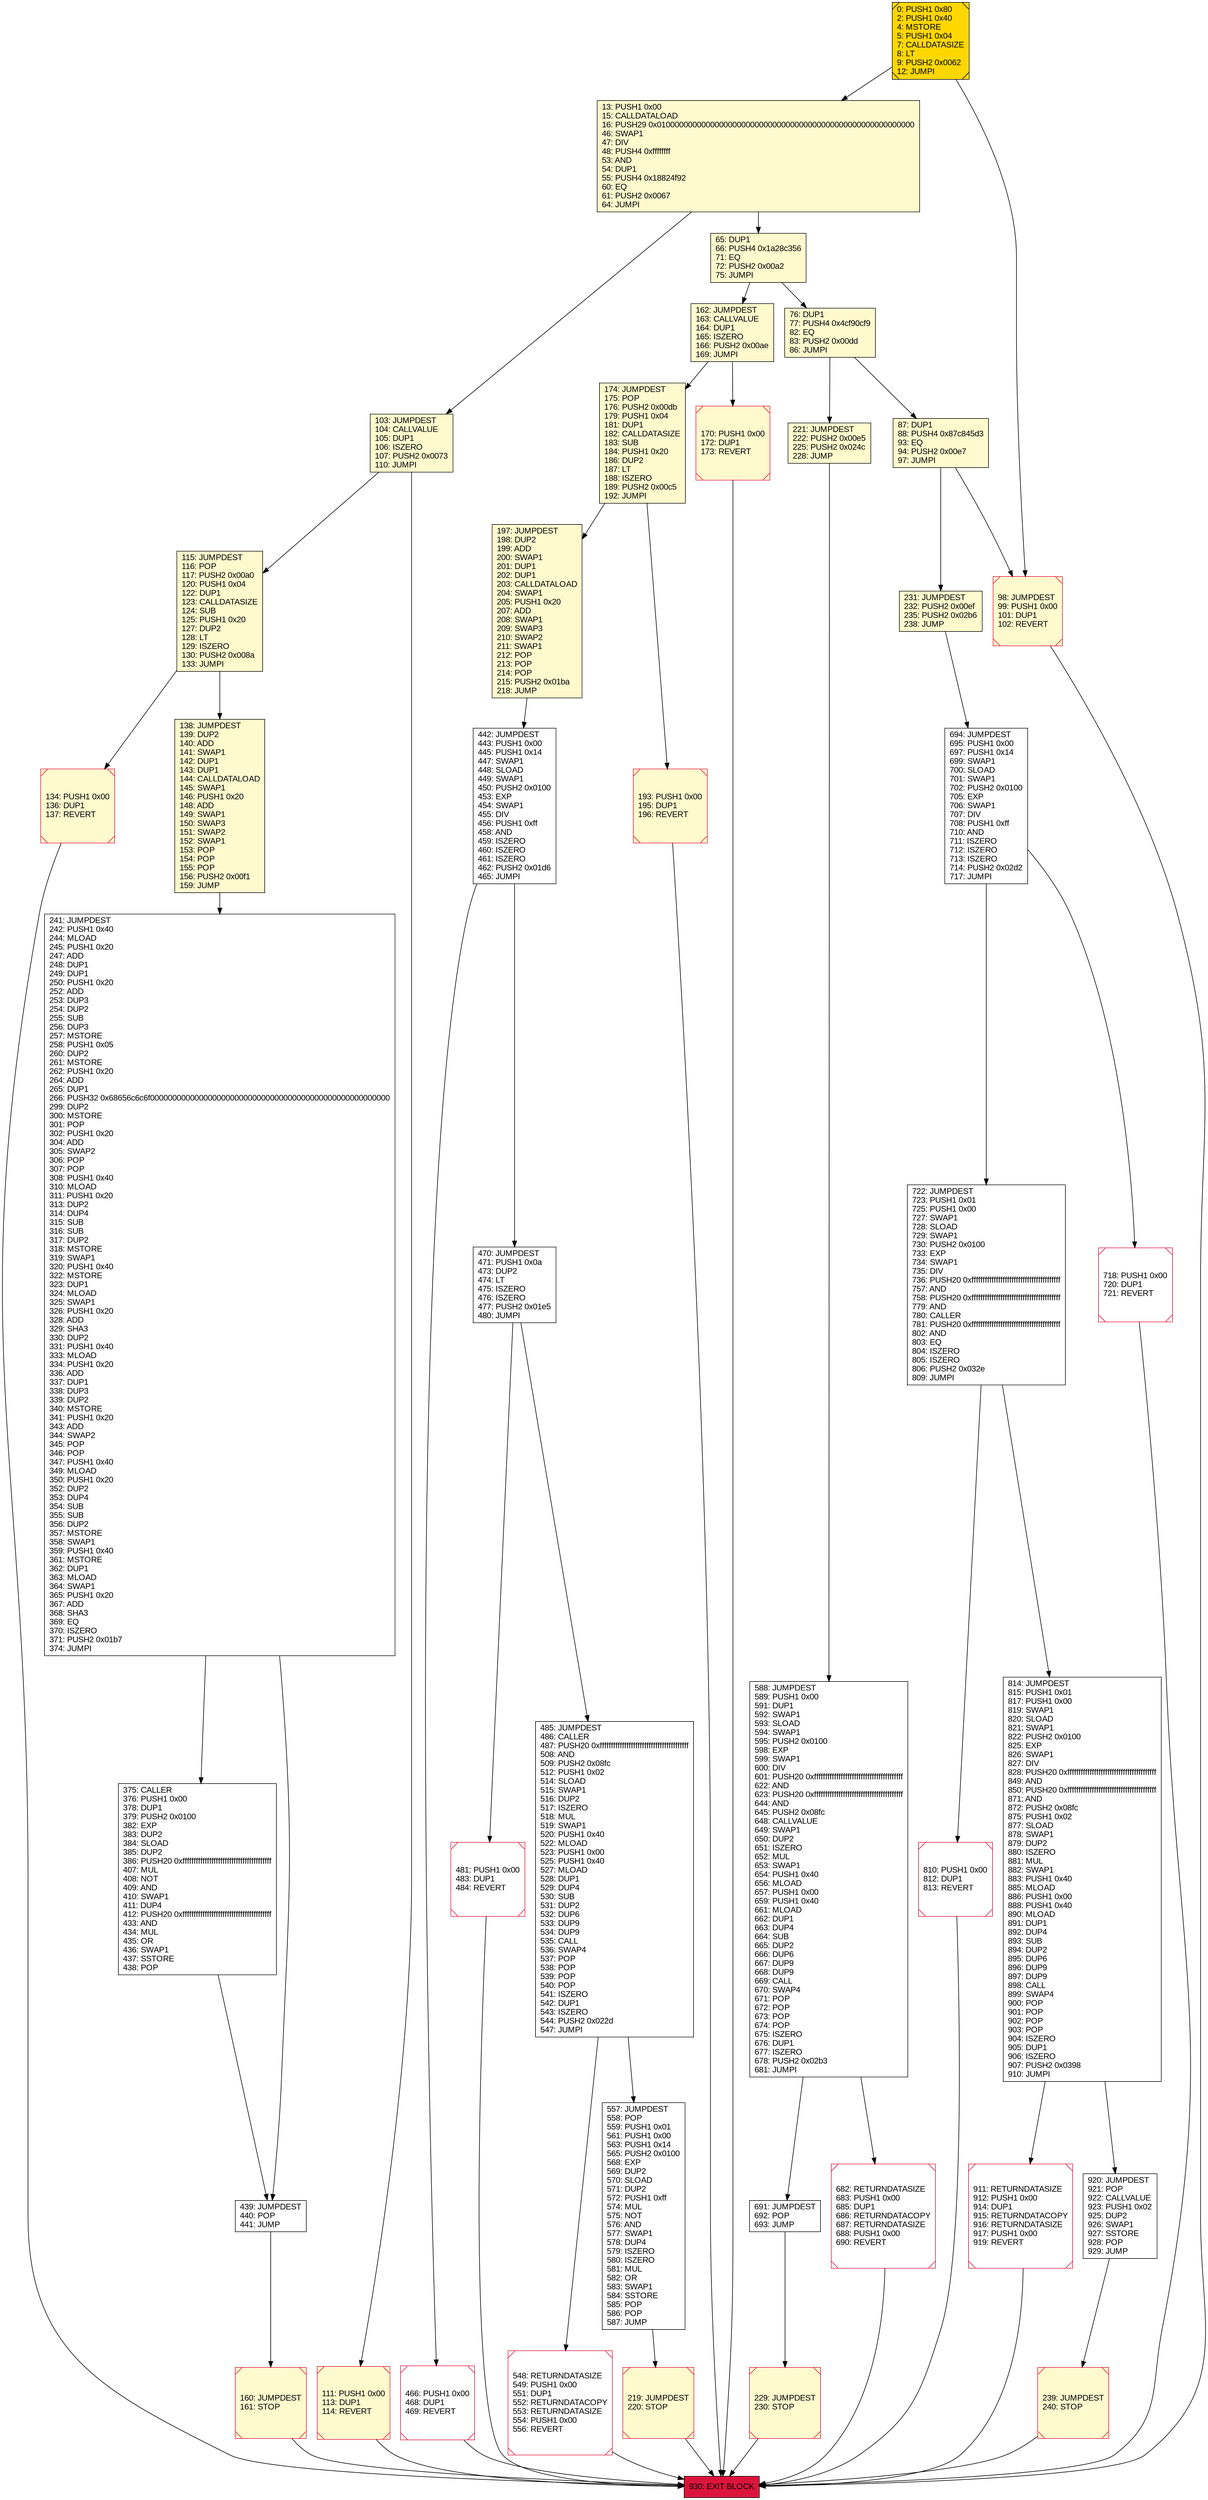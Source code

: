 digraph G {
bgcolor=transparent rankdir=UD;
node [shape=box style=filled color=black fillcolor=white fontname=arial fontcolor=black];
481 [label="481: PUSH1 0x00\l483: DUP1\l484: REVERT\l" shape=Msquare color=crimson ];
920 [label="920: JUMPDEST\l921: POP\l922: CALLVALUE\l923: PUSH1 0x02\l925: DUP2\l926: SWAP1\l927: SSTORE\l928: POP\l929: JUMP\l" ];
197 [label="197: JUMPDEST\l198: DUP2\l199: ADD\l200: SWAP1\l201: DUP1\l202: DUP1\l203: CALLDATALOAD\l204: SWAP1\l205: PUSH1 0x20\l207: ADD\l208: SWAP1\l209: SWAP3\l210: SWAP2\l211: SWAP1\l212: POP\l213: POP\l214: POP\l215: PUSH2 0x01ba\l218: JUMP\l" fillcolor=lemonchiffon ];
694 [label="694: JUMPDEST\l695: PUSH1 0x00\l697: PUSH1 0x14\l699: SWAP1\l700: SLOAD\l701: SWAP1\l702: PUSH2 0x0100\l705: EXP\l706: SWAP1\l707: DIV\l708: PUSH1 0xff\l710: AND\l711: ISZERO\l712: ISZERO\l713: ISZERO\l714: PUSH2 0x02d2\l717: JUMPI\l" ];
103 [label="103: JUMPDEST\l104: CALLVALUE\l105: DUP1\l106: ISZERO\l107: PUSH2 0x0073\l110: JUMPI\l" fillcolor=lemonchiffon ];
87 [label="87: DUP1\l88: PUSH4 0x87c845d3\l93: EQ\l94: PUSH2 0x00e7\l97: JUMPI\l" fillcolor=lemonchiffon ];
170 [label="170: PUSH1 0x00\l172: DUP1\l173: REVERT\l" fillcolor=lemonchiffon shape=Msquare color=crimson ];
810 [label="810: PUSH1 0x00\l812: DUP1\l813: REVERT\l" shape=Msquare color=crimson ];
111 [label="111: PUSH1 0x00\l113: DUP1\l114: REVERT\l" fillcolor=lemonchiffon shape=Msquare color=crimson ];
219 [label="219: JUMPDEST\l220: STOP\l" fillcolor=lemonchiffon shape=Msquare color=crimson ];
439 [label="439: JUMPDEST\l440: POP\l441: JUMP\l" ];
174 [label="174: JUMPDEST\l175: POP\l176: PUSH2 0x00db\l179: PUSH1 0x04\l181: DUP1\l182: CALLDATASIZE\l183: SUB\l184: PUSH1 0x20\l186: DUP2\l187: LT\l188: ISZERO\l189: PUSH2 0x00c5\l192: JUMPI\l" fillcolor=lemonchiffon ];
115 [label="115: JUMPDEST\l116: POP\l117: PUSH2 0x00a0\l120: PUSH1 0x04\l122: DUP1\l123: CALLDATASIZE\l124: SUB\l125: PUSH1 0x20\l127: DUP2\l128: LT\l129: ISZERO\l130: PUSH2 0x008a\l133: JUMPI\l" fillcolor=lemonchiffon ];
691 [label="691: JUMPDEST\l692: POP\l693: JUMP\l" ];
911 [label="911: RETURNDATASIZE\l912: PUSH1 0x00\l914: DUP1\l915: RETURNDATACOPY\l916: RETURNDATASIZE\l917: PUSH1 0x00\l919: REVERT\l" shape=Msquare color=crimson ];
470 [label="470: JUMPDEST\l471: PUSH1 0x0a\l473: DUP2\l474: LT\l475: ISZERO\l476: ISZERO\l477: PUSH2 0x01e5\l480: JUMPI\l" ];
231 [label="231: JUMPDEST\l232: PUSH2 0x00ef\l235: PUSH2 0x02b6\l238: JUMP\l" fillcolor=lemonchiffon ];
588 [label="588: JUMPDEST\l589: PUSH1 0x00\l591: DUP1\l592: SWAP1\l593: SLOAD\l594: SWAP1\l595: PUSH2 0x0100\l598: EXP\l599: SWAP1\l600: DIV\l601: PUSH20 0xffffffffffffffffffffffffffffffffffffffff\l622: AND\l623: PUSH20 0xffffffffffffffffffffffffffffffffffffffff\l644: AND\l645: PUSH2 0x08fc\l648: CALLVALUE\l649: SWAP1\l650: DUP2\l651: ISZERO\l652: MUL\l653: SWAP1\l654: PUSH1 0x40\l656: MLOAD\l657: PUSH1 0x00\l659: PUSH1 0x40\l661: MLOAD\l662: DUP1\l663: DUP4\l664: SUB\l665: DUP2\l666: DUP6\l667: DUP9\l668: DUP9\l669: CALL\l670: SWAP4\l671: POP\l672: POP\l673: POP\l674: POP\l675: ISZERO\l676: DUP1\l677: ISZERO\l678: PUSH2 0x02b3\l681: JUMPI\l" ];
722 [label="722: JUMPDEST\l723: PUSH1 0x01\l725: PUSH1 0x00\l727: SWAP1\l728: SLOAD\l729: SWAP1\l730: PUSH2 0x0100\l733: EXP\l734: SWAP1\l735: DIV\l736: PUSH20 0xffffffffffffffffffffffffffffffffffffffff\l757: AND\l758: PUSH20 0xffffffffffffffffffffffffffffffffffffffff\l779: AND\l780: CALLER\l781: PUSH20 0xffffffffffffffffffffffffffffffffffffffff\l802: AND\l803: EQ\l804: ISZERO\l805: ISZERO\l806: PUSH2 0x032e\l809: JUMPI\l" ];
138 [label="138: JUMPDEST\l139: DUP2\l140: ADD\l141: SWAP1\l142: DUP1\l143: DUP1\l144: CALLDATALOAD\l145: SWAP1\l146: PUSH1 0x20\l148: ADD\l149: SWAP1\l150: SWAP3\l151: SWAP2\l152: SWAP1\l153: POP\l154: POP\l155: POP\l156: PUSH2 0x00f1\l159: JUMP\l" fillcolor=lemonchiffon ];
193 [label="193: PUSH1 0x00\l195: DUP1\l196: REVERT\l" fillcolor=lemonchiffon shape=Msquare color=crimson ];
65 [label="65: DUP1\l66: PUSH4 0x1a28c356\l71: EQ\l72: PUSH2 0x00a2\l75: JUMPI\l" fillcolor=lemonchiffon ];
930 [label="930: EXIT BLOCK\l" fillcolor=crimson ];
814 [label="814: JUMPDEST\l815: PUSH1 0x01\l817: PUSH1 0x00\l819: SWAP1\l820: SLOAD\l821: SWAP1\l822: PUSH2 0x0100\l825: EXP\l826: SWAP1\l827: DIV\l828: PUSH20 0xffffffffffffffffffffffffffffffffffffffff\l849: AND\l850: PUSH20 0xffffffffffffffffffffffffffffffffffffffff\l871: AND\l872: PUSH2 0x08fc\l875: PUSH1 0x02\l877: SLOAD\l878: SWAP1\l879: DUP2\l880: ISZERO\l881: MUL\l882: SWAP1\l883: PUSH1 0x40\l885: MLOAD\l886: PUSH1 0x00\l888: PUSH1 0x40\l890: MLOAD\l891: DUP1\l892: DUP4\l893: SUB\l894: DUP2\l895: DUP6\l896: DUP9\l897: DUP9\l898: CALL\l899: SWAP4\l900: POP\l901: POP\l902: POP\l903: POP\l904: ISZERO\l905: DUP1\l906: ISZERO\l907: PUSH2 0x0398\l910: JUMPI\l" ];
0 [label="0: PUSH1 0x80\l2: PUSH1 0x40\l4: MSTORE\l5: PUSH1 0x04\l7: CALLDATASIZE\l8: LT\l9: PUSH2 0x0062\l12: JUMPI\l" fillcolor=lemonchiffon shape=Msquare fillcolor=gold ];
13 [label="13: PUSH1 0x00\l15: CALLDATALOAD\l16: PUSH29 0x0100000000000000000000000000000000000000000000000000000000\l46: SWAP1\l47: DIV\l48: PUSH4 0xffffffff\l53: AND\l54: DUP1\l55: PUSH4 0x18824f92\l60: EQ\l61: PUSH2 0x0067\l64: JUMPI\l" fillcolor=lemonchiffon ];
98 [label="98: JUMPDEST\l99: PUSH1 0x00\l101: DUP1\l102: REVERT\l" fillcolor=lemonchiffon shape=Msquare color=crimson ];
134 [label="134: PUSH1 0x00\l136: DUP1\l137: REVERT\l" fillcolor=lemonchiffon shape=Msquare color=crimson ];
485 [label="485: JUMPDEST\l486: CALLER\l487: PUSH20 0xffffffffffffffffffffffffffffffffffffffff\l508: AND\l509: PUSH2 0x08fc\l512: PUSH1 0x02\l514: SLOAD\l515: SWAP1\l516: DUP2\l517: ISZERO\l518: MUL\l519: SWAP1\l520: PUSH1 0x40\l522: MLOAD\l523: PUSH1 0x00\l525: PUSH1 0x40\l527: MLOAD\l528: DUP1\l529: DUP4\l530: SUB\l531: DUP2\l532: DUP6\l533: DUP9\l534: DUP9\l535: CALL\l536: SWAP4\l537: POP\l538: POP\l539: POP\l540: POP\l541: ISZERO\l542: DUP1\l543: ISZERO\l544: PUSH2 0x022d\l547: JUMPI\l" ];
162 [label="162: JUMPDEST\l163: CALLVALUE\l164: DUP1\l165: ISZERO\l166: PUSH2 0x00ae\l169: JUMPI\l" fillcolor=lemonchiffon ];
241 [label="241: JUMPDEST\l242: PUSH1 0x40\l244: MLOAD\l245: PUSH1 0x20\l247: ADD\l248: DUP1\l249: DUP1\l250: PUSH1 0x20\l252: ADD\l253: DUP3\l254: DUP2\l255: SUB\l256: DUP3\l257: MSTORE\l258: PUSH1 0x05\l260: DUP2\l261: MSTORE\l262: PUSH1 0x20\l264: ADD\l265: DUP1\l266: PUSH32 0x68656c6c6f000000000000000000000000000000000000000000000000000000\l299: DUP2\l300: MSTORE\l301: POP\l302: PUSH1 0x20\l304: ADD\l305: SWAP2\l306: POP\l307: POP\l308: PUSH1 0x40\l310: MLOAD\l311: PUSH1 0x20\l313: DUP2\l314: DUP4\l315: SUB\l316: SUB\l317: DUP2\l318: MSTORE\l319: SWAP1\l320: PUSH1 0x40\l322: MSTORE\l323: DUP1\l324: MLOAD\l325: SWAP1\l326: PUSH1 0x20\l328: ADD\l329: SHA3\l330: DUP2\l331: PUSH1 0x40\l333: MLOAD\l334: PUSH1 0x20\l336: ADD\l337: DUP1\l338: DUP3\l339: DUP2\l340: MSTORE\l341: PUSH1 0x20\l343: ADD\l344: SWAP2\l345: POP\l346: POP\l347: PUSH1 0x40\l349: MLOAD\l350: PUSH1 0x20\l352: DUP2\l353: DUP4\l354: SUB\l355: SUB\l356: DUP2\l357: MSTORE\l358: SWAP1\l359: PUSH1 0x40\l361: MSTORE\l362: DUP1\l363: MLOAD\l364: SWAP1\l365: PUSH1 0x20\l367: ADD\l368: SHA3\l369: EQ\l370: ISZERO\l371: PUSH2 0x01b7\l374: JUMPI\l" ];
221 [label="221: JUMPDEST\l222: PUSH2 0x00e5\l225: PUSH2 0x024c\l228: JUMP\l" fillcolor=lemonchiffon ];
718 [label="718: PUSH1 0x00\l720: DUP1\l721: REVERT\l" shape=Msquare color=crimson ];
229 [label="229: JUMPDEST\l230: STOP\l" fillcolor=lemonchiffon shape=Msquare color=crimson ];
682 [label="682: RETURNDATASIZE\l683: PUSH1 0x00\l685: DUP1\l686: RETURNDATACOPY\l687: RETURNDATASIZE\l688: PUSH1 0x00\l690: REVERT\l" shape=Msquare color=crimson ];
466 [label="466: PUSH1 0x00\l468: DUP1\l469: REVERT\l" shape=Msquare color=crimson ];
160 [label="160: JUMPDEST\l161: STOP\l" fillcolor=lemonchiffon shape=Msquare color=crimson ];
76 [label="76: DUP1\l77: PUSH4 0x4cf90cf9\l82: EQ\l83: PUSH2 0x00dd\l86: JUMPI\l" fillcolor=lemonchiffon ];
375 [label="375: CALLER\l376: PUSH1 0x00\l378: DUP1\l379: PUSH2 0x0100\l382: EXP\l383: DUP2\l384: SLOAD\l385: DUP2\l386: PUSH20 0xffffffffffffffffffffffffffffffffffffffff\l407: MUL\l408: NOT\l409: AND\l410: SWAP1\l411: DUP4\l412: PUSH20 0xffffffffffffffffffffffffffffffffffffffff\l433: AND\l434: MUL\l435: OR\l436: SWAP1\l437: SSTORE\l438: POP\l" ];
442 [label="442: JUMPDEST\l443: PUSH1 0x00\l445: PUSH1 0x14\l447: SWAP1\l448: SLOAD\l449: SWAP1\l450: PUSH2 0x0100\l453: EXP\l454: SWAP1\l455: DIV\l456: PUSH1 0xff\l458: AND\l459: ISZERO\l460: ISZERO\l461: ISZERO\l462: PUSH2 0x01d6\l465: JUMPI\l" ];
239 [label="239: JUMPDEST\l240: STOP\l" fillcolor=lemonchiffon shape=Msquare color=crimson ];
557 [label="557: JUMPDEST\l558: POP\l559: PUSH1 0x01\l561: PUSH1 0x00\l563: PUSH1 0x14\l565: PUSH2 0x0100\l568: EXP\l569: DUP2\l570: SLOAD\l571: DUP2\l572: PUSH1 0xff\l574: MUL\l575: NOT\l576: AND\l577: SWAP1\l578: DUP4\l579: ISZERO\l580: ISZERO\l581: MUL\l582: OR\l583: SWAP1\l584: SSTORE\l585: POP\l586: POP\l587: JUMP\l" ];
548 [label="548: RETURNDATASIZE\l549: PUSH1 0x00\l551: DUP1\l552: RETURNDATACOPY\l553: RETURNDATASIZE\l554: PUSH1 0x00\l556: REVERT\l" shape=Msquare color=crimson ];
0 -> 13;
134 -> 930;
13 -> 65;
103 -> 111;
65 -> 162;
682 -> 930;
241 -> 375;
470 -> 481;
160 -> 930;
103 -> 115;
694 -> 722;
548 -> 930;
162 -> 170;
439 -> 160;
170 -> 930;
810 -> 930;
694 -> 718;
87 -> 98;
814 -> 911;
470 -> 485;
911 -> 930;
162 -> 174;
920 -> 239;
76 -> 87;
0 -> 98;
193 -> 930;
98 -> 930;
442 -> 466;
588 -> 691;
138 -> 241;
718 -> 930;
174 -> 197;
466 -> 930;
87 -> 231;
229 -> 930;
722 -> 810;
65 -> 76;
485 -> 548;
76 -> 221;
239 -> 930;
231 -> 694;
485 -> 557;
481 -> 930;
814 -> 920;
691 -> 229;
375 -> 439;
111 -> 930;
219 -> 930;
588 -> 682;
13 -> 103;
442 -> 470;
174 -> 193;
221 -> 588;
115 -> 138;
115 -> 134;
557 -> 219;
197 -> 442;
722 -> 814;
241 -> 439;
}